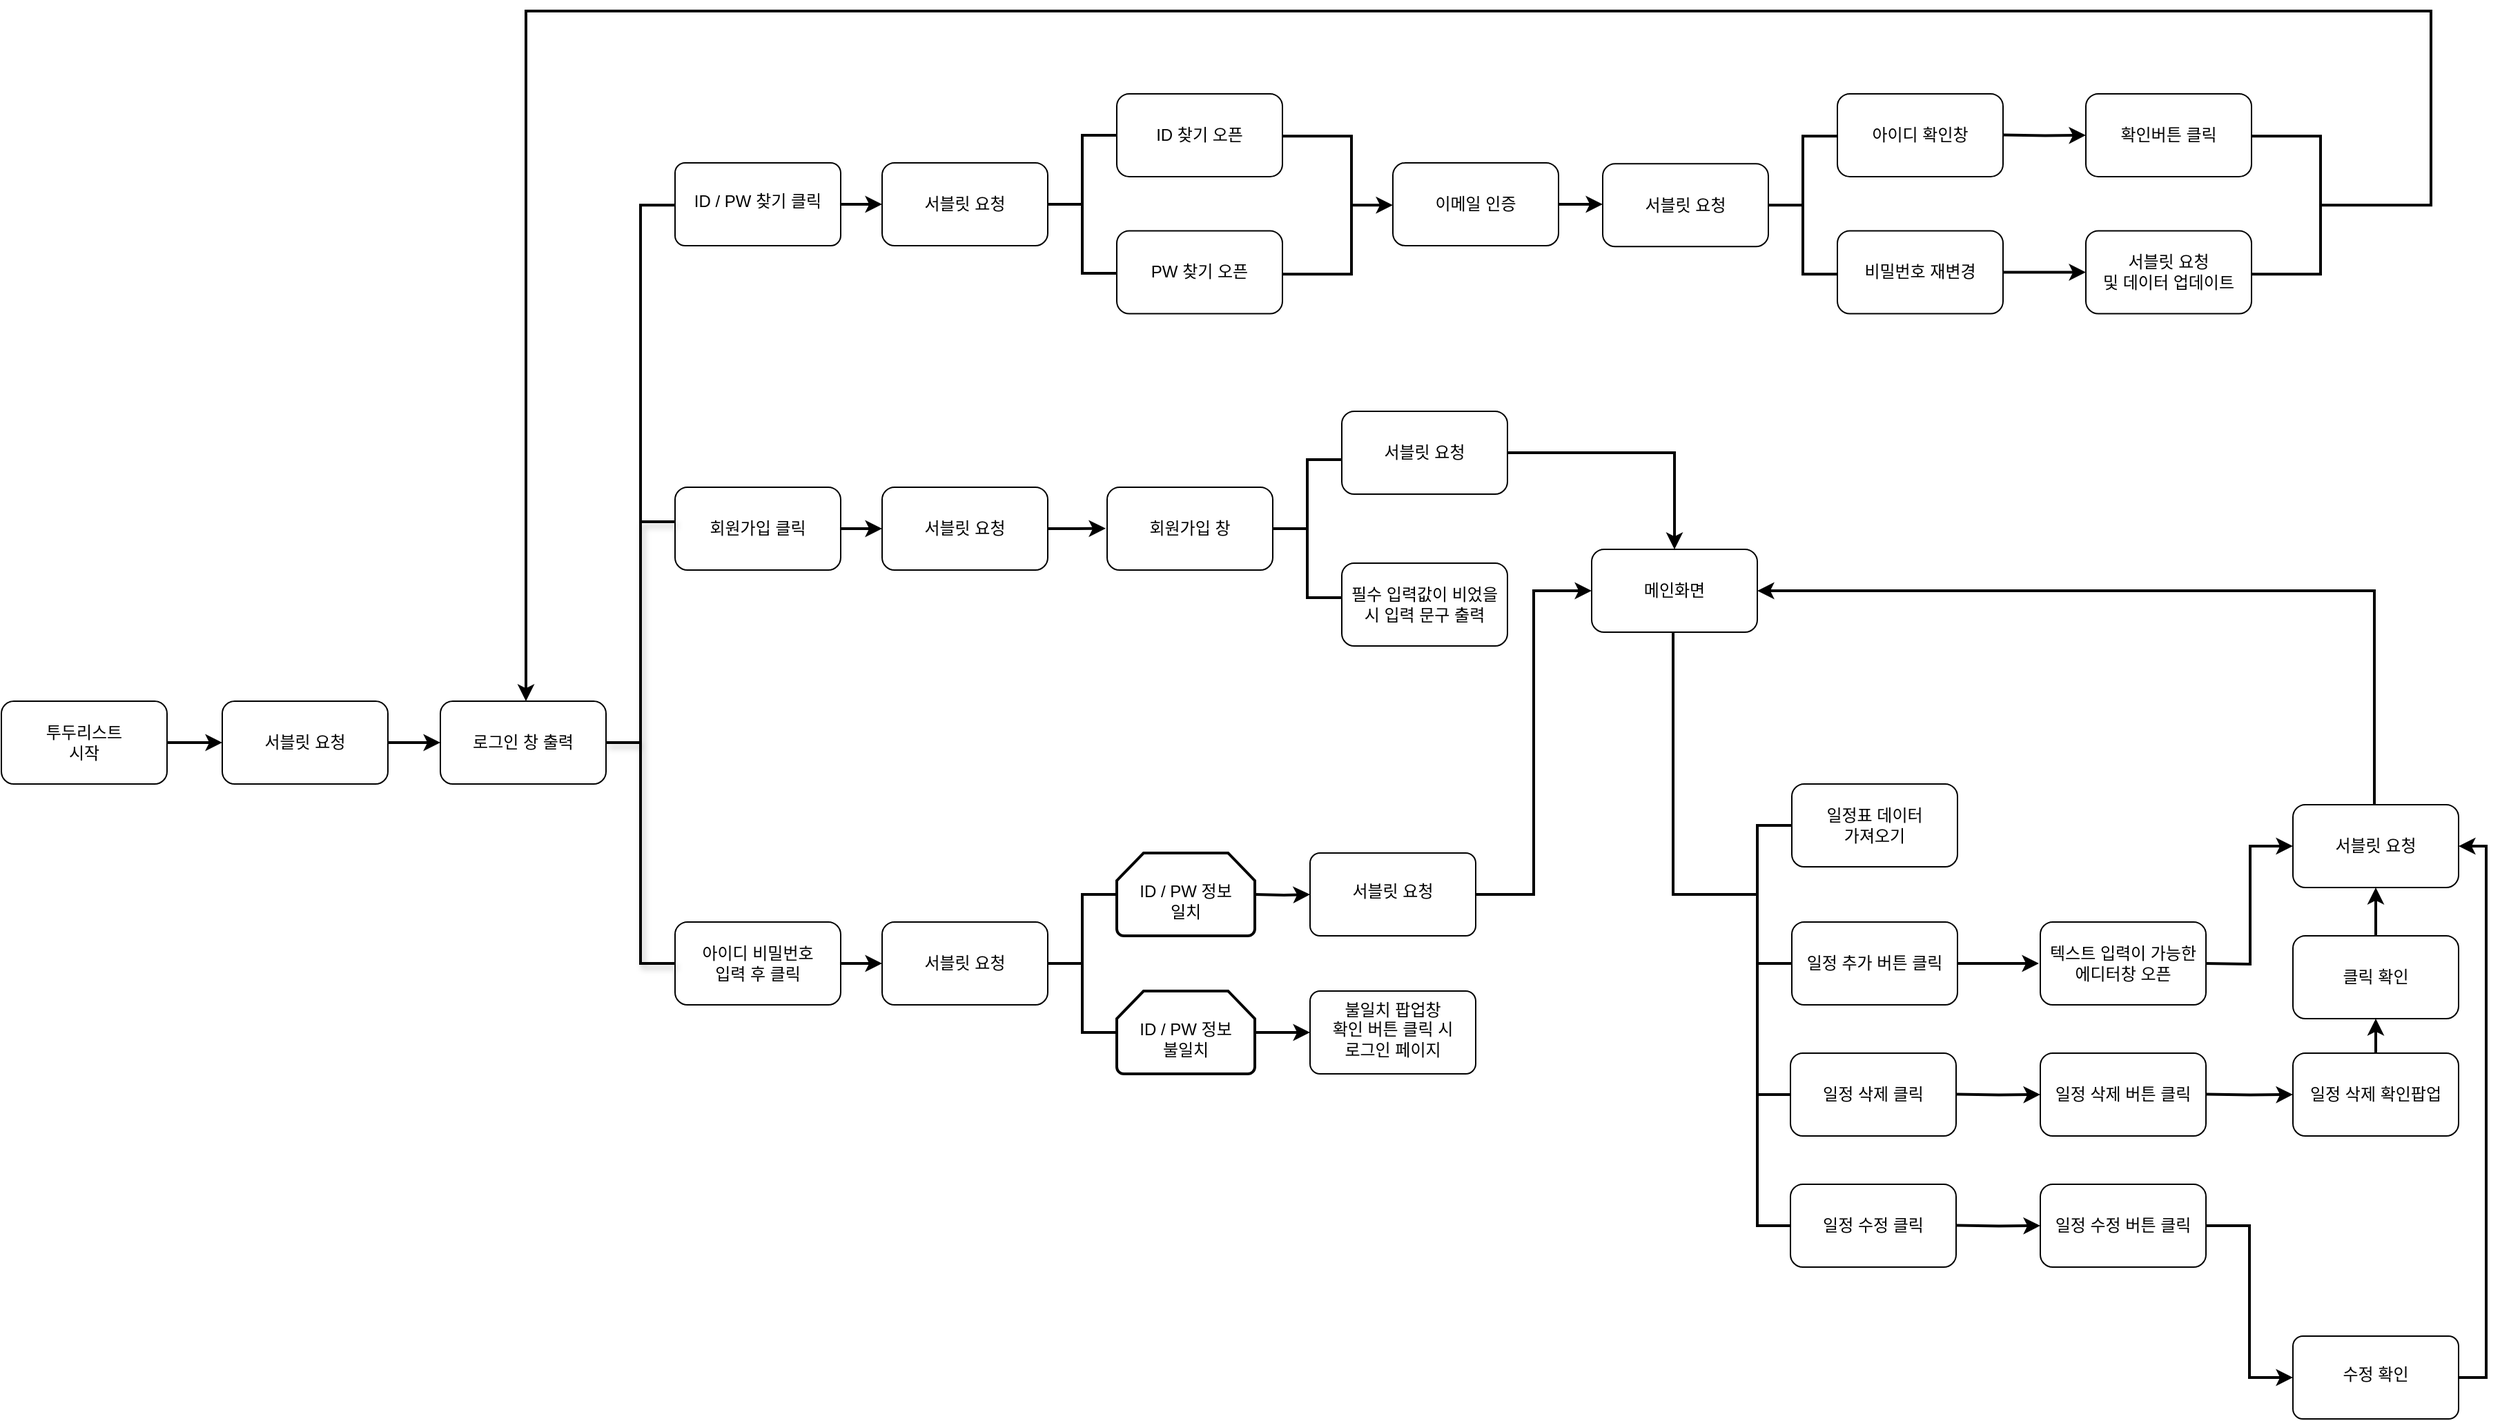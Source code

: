 <mxfile version="24.7.17">
  <diagram name="페이지-1" id="YBRmQFVH9i4L7YW0Mh_G">
    <mxGraphModel dx="3695" dy="2937" grid="1" gridSize="10" guides="1" tooltips="1" connect="1" arrows="1" fold="1" page="1" pageScale="1" pageWidth="827" pageHeight="1169" math="0" shadow="0">
      <root>
        <mxCell id="0" />
        <mxCell id="1" parent="0" />
        <mxCell id="2TFwc7a3pwKRf25QPgmq-69" style="edgeStyle=orthogonalEdgeStyle;rounded=0;orthogonalLoop=1;jettySize=auto;html=1;exitX=1;exitY=0.5;exitDx=0;exitDy=0;fontFamily=Helvetica;fontSize=12;fontColor=default;strokeWidth=2;" parent="1" source="2TFwc7a3pwKRf25QPgmq-1" target="2TFwc7a3pwKRf25QPgmq-3" edge="1">
          <mxGeometry relative="1" as="geometry" />
        </mxCell>
        <mxCell id="2TFwc7a3pwKRf25QPgmq-1" value="투두리스트&lt;br&gt;시작" style="rounded=1;whiteSpace=wrap;html=1;" parent="1" vertex="1">
          <mxGeometry x="-300" y="290" width="120" height="60" as="geometry" />
        </mxCell>
        <mxCell id="2TFwc7a3pwKRf25QPgmq-68" style="edgeStyle=orthogonalEdgeStyle;rounded=0;orthogonalLoop=1;jettySize=auto;html=1;exitX=1;exitY=0.5;exitDx=0;exitDy=0;fontFamily=Helvetica;fontSize=12;fontColor=default;strokeWidth=2;" parent="1" source="2TFwc7a3pwKRf25QPgmq-3" target="2TFwc7a3pwKRf25QPgmq-4" edge="1">
          <mxGeometry relative="1" as="geometry" />
        </mxCell>
        <mxCell id="2TFwc7a3pwKRf25QPgmq-3" value="서블릿 요청" style="rounded=1;whiteSpace=wrap;html=1;" parent="1" vertex="1">
          <mxGeometry x="-140" y="290" width="120" height="60" as="geometry" />
        </mxCell>
        <mxCell id="2TFwc7a3pwKRf25QPgmq-4" value="로그인 창 출력" style="rounded=1;whiteSpace=wrap;html=1;" parent="1" vertex="1">
          <mxGeometry x="18" y="290" width="120" height="60" as="geometry" />
        </mxCell>
        <mxCell id="2TFwc7a3pwKRf25QPgmq-8" value="회원가입 클릭" style="rounded=1;whiteSpace=wrap;html=1;" parent="1" vertex="1">
          <mxGeometry x="188" y="135" width="120" height="60" as="geometry" />
        </mxCell>
        <mxCell id="2TFwc7a3pwKRf25QPgmq-26" style="edgeStyle=orthogonalEdgeStyle;rounded=0;orthogonalLoop=1;jettySize=auto;html=1;exitX=1;exitY=0.5;exitDx=0;exitDy=0;entryX=0;entryY=0.5;entryDx=0;entryDy=0;strokeWidth=2;" parent="1" source="2TFwc7a3pwKRf25QPgmq-9" target="2TFwc7a3pwKRf25QPgmq-17" edge="1">
          <mxGeometry relative="1" as="geometry" />
        </mxCell>
        <mxCell id="2TFwc7a3pwKRf25QPgmq-9" value="아이디 비밀번호&lt;br&gt;입력 후 클릭" style="rounded=1;whiteSpace=wrap;html=1;" parent="1" vertex="1">
          <mxGeometry x="188" y="450" width="120" height="60" as="geometry" />
        </mxCell>
        <mxCell id="2TFwc7a3pwKRf25QPgmq-17" value="서블릿 요청" style="rounded=1;whiteSpace=wrap;html=1;" parent="1" vertex="1">
          <mxGeometry x="338" y="450" width="120" height="60" as="geometry" />
        </mxCell>
        <mxCell id="2TFwc7a3pwKRf25QPgmq-27" value="" style="strokeWidth=2;html=1;shape=mxgraph.flowchart.annotation_2;align=left;labelPosition=right;pointerEvents=1;" parent="1" vertex="1">
          <mxGeometry x="458" y="430" width="50" height="100" as="geometry" />
        </mxCell>
        <mxCell id="2TFwc7a3pwKRf25QPgmq-34" value="&lt;div&gt;&lt;br&gt;&lt;/div&gt;ID / PW 정보&lt;br&gt;일치" style="strokeWidth=2;html=1;shape=mxgraph.flowchart.loop_limit;whiteSpace=wrap;strokeColor=default;align=center;verticalAlign=top;arcSize=12;fontFamily=Helvetica;fontSize=12;fontColor=default;fillColor=default;" parent="1" vertex="1">
          <mxGeometry x="508" y="400" width="100" height="60" as="geometry" />
        </mxCell>
        <mxCell id="2TFwc7a3pwKRf25QPgmq-38" style="edgeStyle=orthogonalEdgeStyle;rounded=0;orthogonalLoop=1;jettySize=auto;html=1;exitX=1;exitY=0.5;exitDx=0;exitDy=0;exitPerimeter=0;fontFamily=Helvetica;fontSize=12;fontColor=default;strokeWidth=2;" parent="1" source="2TFwc7a3pwKRf25QPgmq-35" target="2TFwc7a3pwKRf25QPgmq-37" edge="1">
          <mxGeometry relative="1" as="geometry" />
        </mxCell>
        <mxCell id="2TFwc7a3pwKRf25QPgmq-35" value="&lt;div&gt;&lt;br&gt;&lt;/div&gt;ID / PW 정보&lt;br&gt;불일치" style="strokeWidth=2;html=1;shape=mxgraph.flowchart.loop_limit;whiteSpace=wrap;strokeColor=default;align=center;verticalAlign=top;arcSize=12;fontFamily=Helvetica;fontSize=12;fontColor=default;fillColor=default;" parent="1" vertex="1">
          <mxGeometry x="508" y="500" width="100" height="60" as="geometry" />
        </mxCell>
        <mxCell id="2TFwc7a3pwKRf25QPgmq-37" value="불일치 팝업창&lt;br&gt;확인 버튼 클릭 시&lt;br&gt;로그인 페이지" style="rounded=1;whiteSpace=wrap;html=1;strokeColor=default;align=center;verticalAlign=top;arcSize=12;fontFamily=Helvetica;fontSize=12;fontColor=default;fillColor=default;" parent="1" vertex="1">
          <mxGeometry x="648" y="500" width="120" height="60" as="geometry" />
        </mxCell>
        <mxCell id="2TFwc7a3pwKRf25QPgmq-39" style="edgeStyle=orthogonalEdgeStyle;rounded=0;orthogonalLoop=1;jettySize=auto;html=1;exitX=1;exitY=0.5;exitDx=0;exitDy=0;exitPerimeter=0;fontFamily=Helvetica;fontSize=12;fontColor=default;strokeWidth=2;" parent="1" target="2TFwc7a3pwKRf25QPgmq-40" edge="1">
          <mxGeometry relative="1" as="geometry">
            <mxPoint x="608" y="430" as="sourcePoint" />
          </mxGeometry>
        </mxCell>
        <mxCell id="2TFwc7a3pwKRf25QPgmq-78" style="edgeStyle=orthogonalEdgeStyle;rounded=0;orthogonalLoop=1;jettySize=auto;html=1;exitX=1;exitY=0.5;exitDx=0;exitDy=0;entryX=0;entryY=0.5;entryDx=0;entryDy=0;fontFamily=Helvetica;fontSize=12;fontColor=default;strokeWidth=2;" parent="1" source="2TFwc7a3pwKRf25QPgmq-40" target="2TFwc7a3pwKRf25QPgmq-75" edge="1">
          <mxGeometry relative="1" as="geometry" />
        </mxCell>
        <mxCell id="2TFwc7a3pwKRf25QPgmq-40" value="&lt;br&gt;서블릿 요청" style="rounded=1;whiteSpace=wrap;html=1;strokeColor=default;align=center;verticalAlign=top;arcSize=12;fontFamily=Helvetica;fontSize=12;fontColor=default;fillColor=default;" parent="1" vertex="1">
          <mxGeometry x="648" y="400" width="120" height="60" as="geometry" />
        </mxCell>
        <mxCell id="2TFwc7a3pwKRf25QPgmq-59" value="" style="group" parent="1" vertex="1" connectable="0">
          <mxGeometry x="138" y="50" width="50" height="430" as="geometry" />
        </mxCell>
        <mxCell id="2TFwc7a3pwKRf25QPgmq-22" value="" style="strokeWidth=2;html=1;shape=mxgraph.flowchart.annotation_2;align=left;labelPosition=right;pointerEvents=1;points=[[0,0.5,0,0,0],[0.5,0,0,0,0],[0.5,1,0,0,0],[1,0,0,0,0],[1,0.5,0,0,0],[1,1,0,0,0]];shadow=1;" parent="2TFwc7a3pwKRf25QPgmq-59" vertex="1">
          <mxGeometry y="110" width="50" height="320" as="geometry" />
        </mxCell>
        <mxCell id="2TFwc7a3pwKRf25QPgmq-58" value="" style="group" parent="2TFwc7a3pwKRf25QPgmq-59" vertex="1" connectable="0">
          <mxGeometry x="20" width="30" height="117.255" as="geometry" />
        </mxCell>
        <mxCell id="2TFwc7a3pwKRf25QPgmq-60" value="" style="group" parent="2TFwc7a3pwKRf25QPgmq-58" vertex="1" connectable="0">
          <mxGeometry width="30" height="117.255" as="geometry" />
        </mxCell>
        <mxCell id="2TFwc7a3pwKRf25QPgmq-56" value="" style="line;strokeWidth=2;direction=south;html=1;strokeColor=default;align=center;verticalAlign=top;arcSize=12;fontFamily=Helvetica;fontSize=12;fontColor=default;fillColor=default;" parent="2TFwc7a3pwKRf25QPgmq-60" vertex="1">
          <mxGeometry y="-120" width="10" height="230" as="geometry" />
        </mxCell>
        <mxCell id="2TFwc7a3pwKRf25QPgmq-62" value="&lt;div&gt;&lt;br&gt;&lt;/div&gt;ID / PW 찾기 클릭" style="rounded=1;whiteSpace=wrap;html=1;strokeColor=default;align=center;verticalAlign=top;arcSize=12;fontFamily=Helvetica;fontSize=12;fontColor=default;fillColor=default;" parent="1" vertex="1">
          <mxGeometry x="188" y="-100" width="120" height="60" as="geometry" />
        </mxCell>
        <mxCell id="2TFwc7a3pwKRf25QPgmq-70" style="edgeStyle=orthogonalEdgeStyle;rounded=0;orthogonalLoop=1;jettySize=auto;html=1;exitX=1;exitY=0.5;exitDx=0;exitDy=0;fontFamily=Helvetica;fontSize=12;fontColor=default;strokeWidth=2;" parent="1" source="2TFwc7a3pwKRf25QPgmq-64" edge="1">
          <mxGeometry relative="1" as="geometry">
            <mxPoint x="500" y="164.833" as="targetPoint" />
          </mxGeometry>
        </mxCell>
        <mxCell id="2TFwc7a3pwKRf25QPgmq-64" value="서블릿 요청" style="rounded=1;whiteSpace=wrap;html=1;" parent="1" vertex="1">
          <mxGeometry x="338" y="135" width="120" height="60" as="geometry" />
        </mxCell>
        <mxCell id="2TFwc7a3pwKRf25QPgmq-65" style="edgeStyle=orthogonalEdgeStyle;rounded=0;orthogonalLoop=1;jettySize=auto;html=1;exitX=1;exitY=0.5;exitDx=0;exitDy=0;entryX=0;entryY=0.5;entryDx=0;entryDy=0;strokeWidth=2;" parent="1" target="2TFwc7a3pwKRf25QPgmq-64" edge="1">
          <mxGeometry relative="1" as="geometry">
            <mxPoint x="308" y="165" as="sourcePoint" />
          </mxGeometry>
        </mxCell>
        <mxCell id="2TFwc7a3pwKRf25QPgmq-66" value="서블릿 요청" style="rounded=1;whiteSpace=wrap;html=1;" parent="1" vertex="1">
          <mxGeometry x="338" y="-100" width="120" height="60" as="geometry" />
        </mxCell>
        <mxCell id="2TFwc7a3pwKRf25QPgmq-67" style="edgeStyle=orthogonalEdgeStyle;rounded=0;orthogonalLoop=1;jettySize=auto;html=1;exitX=1;exitY=0.5;exitDx=0;exitDy=0;entryX=0;entryY=0.5;entryDx=0;entryDy=0;strokeWidth=2;" parent="1" target="2TFwc7a3pwKRf25QPgmq-66" edge="1">
          <mxGeometry relative="1" as="geometry">
            <mxPoint x="308" y="-70" as="sourcePoint" />
          </mxGeometry>
        </mxCell>
        <mxCell id="2TFwc7a3pwKRf25QPgmq-57" value="" style="line;strokeWidth=2;html=1;strokeColor=default;align=center;verticalAlign=top;arcSize=12;fontFamily=Helvetica;fontSize=12;fontColor=default;fillColor=default;" parent="1" vertex="1">
          <mxGeometry x="162" y="-145" width="26" height="151.27" as="geometry" />
        </mxCell>
        <mxCell id="2TFwc7a3pwKRf25QPgmq-71" value="회원가입 창" style="rounded=1;whiteSpace=wrap;html=1;" parent="1" vertex="1">
          <mxGeometry x="501" y="135" width="120" height="60" as="geometry" />
        </mxCell>
        <mxCell id="2TFwc7a3pwKRf25QPgmq-72" value="" style="strokeWidth=2;html=1;shape=mxgraph.flowchart.annotation_2;align=left;labelPosition=right;pointerEvents=1;" parent="1" vertex="1">
          <mxGeometry x="621" y="115" width="50" height="100" as="geometry" />
        </mxCell>
        <mxCell id="2TFwc7a3pwKRf25QPgmq-77" style="edgeStyle=orthogonalEdgeStyle;rounded=0;orthogonalLoop=1;jettySize=auto;html=1;exitX=1;exitY=0.5;exitDx=0;exitDy=0;entryX=0.5;entryY=0;entryDx=0;entryDy=0;fontFamily=Helvetica;fontSize=12;fontColor=default;strokeWidth=2;" parent="1" source="2TFwc7a3pwKRf25QPgmq-73" target="2TFwc7a3pwKRf25QPgmq-75" edge="1">
          <mxGeometry relative="1" as="geometry" />
        </mxCell>
        <mxCell id="2TFwc7a3pwKRf25QPgmq-73" value="서블릿 요청" style="rounded=1;whiteSpace=wrap;html=1;" parent="1" vertex="1">
          <mxGeometry x="671" y="80" width="120" height="60" as="geometry" />
        </mxCell>
        <mxCell id="2TFwc7a3pwKRf25QPgmq-74" value="필수 입력값이 비었을 시 입력 문구 출력" style="rounded=1;whiteSpace=wrap;html=1;" parent="1" vertex="1">
          <mxGeometry x="671" y="190" width="120" height="60" as="geometry" />
        </mxCell>
        <mxCell id="2TFwc7a3pwKRf25QPgmq-75" value="메인화면" style="rounded=1;whiteSpace=wrap;html=1;" parent="1" vertex="1">
          <mxGeometry x="852" y="180" width="120" height="60" as="geometry" />
        </mxCell>
        <mxCell id="2TFwc7a3pwKRf25QPgmq-82" value="" style="strokeWidth=2;html=1;shape=mxgraph.flowchart.annotation_2;align=left;labelPosition=right;pointerEvents=1;strokeColor=default;verticalAlign=top;arcSize=12;fontFamily=Helvetica;fontSize=12;fontColor=default;fillColor=default;" parent="1" vertex="1">
          <mxGeometry x="458" y="-120" width="50" height="100" as="geometry" />
        </mxCell>
        <mxCell id="2TFwc7a3pwKRf25QPgmq-83" value="ID 찾기 오픈" style="rounded=1;whiteSpace=wrap;html=1;" parent="1" vertex="1">
          <mxGeometry x="508" y="-150" width="120" height="60" as="geometry" />
        </mxCell>
        <mxCell id="2TFwc7a3pwKRf25QPgmq-84" value="PW 찾기 오픈" style="rounded=1;whiteSpace=wrap;html=1;" parent="1" vertex="1">
          <mxGeometry x="508" y="-50.73" width="120" height="60" as="geometry" />
        </mxCell>
        <mxCell id="2TFwc7a3pwKRf25QPgmq-85" value="" style="strokeWidth=2;html=1;shape=mxgraph.flowchart.annotation_2;align=left;labelPosition=right;pointerEvents=1;strokeColor=default;verticalAlign=top;arcSize=12;fontFamily=Helvetica;fontSize=12;fontColor=default;fillColor=default;" parent="1" vertex="1">
          <mxGeometry x="980" y="-119.37" width="50" height="100" as="geometry" />
        </mxCell>
        <mxCell id="2TFwc7a3pwKRf25QPgmq-92" style="edgeStyle=orthogonalEdgeStyle;rounded=0;orthogonalLoop=1;jettySize=auto;html=1;exitX=0;exitY=0.5;exitDx=0;exitDy=0;exitPerimeter=0;entryX=0;entryY=0.5;entryDx=0;entryDy=0;fontFamily=Helvetica;fontSize=12;fontColor=default;strokeWidth=2;" parent="1" source="2TFwc7a3pwKRf25QPgmq-86" target="2TFwc7a3pwKRf25QPgmq-90" edge="1">
          <mxGeometry relative="1" as="geometry" />
        </mxCell>
        <mxCell id="2TFwc7a3pwKRf25QPgmq-86" value="" style="strokeWidth=2;html=1;shape=mxgraph.flowchart.annotation_1;align=left;pointerEvents=1;strokeColor=default;verticalAlign=top;arcSize=12;fontFamily=Helvetica;fontSize=12;fontColor=default;fillColor=default;rotation=-180;" parent="1" vertex="1">
          <mxGeometry x="628" y="-119.37" width="50" height="100" as="geometry" />
        </mxCell>
        <mxCell id="2TFwc7a3pwKRf25QPgmq-91" style="edgeStyle=orthogonalEdgeStyle;rounded=0;orthogonalLoop=1;jettySize=auto;html=1;exitX=1;exitY=0.5;exitDx=0;exitDy=0;fontFamily=Helvetica;fontSize=12;fontColor=default;strokeWidth=2;" parent="1" source="2TFwc7a3pwKRf25QPgmq-90" edge="1">
          <mxGeometry relative="1" as="geometry">
            <mxPoint x="860" y="-70.034" as="targetPoint" />
          </mxGeometry>
        </mxCell>
        <mxCell id="2TFwc7a3pwKRf25QPgmq-90" value="이메일 인증" style="rounded=1;whiteSpace=wrap;html=1;" parent="1" vertex="1">
          <mxGeometry x="708" y="-100" width="120" height="60" as="geometry" />
        </mxCell>
        <mxCell id="2TFwc7a3pwKRf25QPgmq-93" value="서블릿 요청" style="rounded=1;whiteSpace=wrap;html=1;" parent="1" vertex="1">
          <mxGeometry x="860" y="-99.37" width="120" height="60" as="geometry" />
        </mxCell>
        <mxCell id="2TFwc7a3pwKRf25QPgmq-94" value="아이디 확인창" style="rounded=1;whiteSpace=wrap;html=1;" parent="1" vertex="1">
          <mxGeometry x="1030" y="-150" width="120" height="60" as="geometry" />
        </mxCell>
        <mxCell id="2TFwc7a3pwKRf25QPgmq-159" style="edgeStyle=orthogonalEdgeStyle;rounded=0;orthogonalLoop=1;jettySize=auto;html=1;exitX=1;exitY=0.5;exitDx=0;exitDy=0;entryX=0;entryY=0.5;entryDx=0;entryDy=0;fontFamily=Helvetica;fontSize=12;fontColor=default;strokeWidth=2;" parent="1" source="2TFwc7a3pwKRf25QPgmq-95" target="2TFwc7a3pwKRf25QPgmq-158" edge="1">
          <mxGeometry relative="1" as="geometry" />
        </mxCell>
        <mxCell id="2TFwc7a3pwKRf25QPgmq-95" value="비밀번호 재변경" style="rounded=1;whiteSpace=wrap;html=1;" parent="1" vertex="1">
          <mxGeometry x="1030" y="-50.73" width="120" height="60" as="geometry" />
        </mxCell>
        <mxCell id="2TFwc7a3pwKRf25QPgmq-97" value="일정표 데이터&lt;br&gt;가져오기" style="rounded=1;whiteSpace=wrap;html=1;" parent="1" vertex="1">
          <mxGeometry x="997" y="350" width="120" height="60" as="geometry" />
        </mxCell>
        <mxCell id="2TFwc7a3pwKRf25QPgmq-106" value="" style="strokeWidth=2;html=1;shape=mxgraph.flowchart.annotation_2;align=left;labelPosition=right;pointerEvents=1;" parent="1" vertex="1">
          <mxGeometry x="947" y="380" width="50" height="100" as="geometry" />
        </mxCell>
        <mxCell id="2TFwc7a3pwKRf25QPgmq-107" value="일정 추가 버튼 클릭" style="rounded=1;whiteSpace=wrap;html=1;" parent="1" vertex="1">
          <mxGeometry x="997" y="450" width="120" height="60" as="geometry" />
        </mxCell>
        <mxCell id="2TFwc7a3pwKRf25QPgmq-108" value="일정 삭제 클릭" style="rounded=1;whiteSpace=wrap;html=1;" parent="1" vertex="1">
          <mxGeometry x="996" y="545" width="120" height="60" as="geometry" />
        </mxCell>
        <mxCell id="2TFwc7a3pwKRf25QPgmq-114" value="" style="group" parent="1" vertex="1" connectable="0">
          <mxGeometry x="972" y="480" width="24" height="190" as="geometry" />
        </mxCell>
        <mxCell id="2TFwc7a3pwKRf25QPgmq-110" value="" style="strokeWidth=2;html=1;shape=mxgraph.flowchart.annotation_1;align=left;pointerEvents=1;strokeColor=default;verticalAlign=top;arcSize=12;fontFamily=Helvetica;fontSize=12;fontColor=default;fillColor=default;" parent="2TFwc7a3pwKRf25QPgmq-114" vertex="1">
          <mxGeometry width="24" height="95" as="geometry" />
        </mxCell>
        <mxCell id="2TFwc7a3pwKRf25QPgmq-113" value="" style="strokeWidth=2;html=1;shape=mxgraph.flowchart.annotation_1;align=left;pointerEvents=1;strokeColor=default;verticalAlign=top;arcSize=12;fontFamily=Helvetica;fontSize=12;fontColor=default;fillColor=default;" parent="2TFwc7a3pwKRf25QPgmq-114" vertex="1">
          <mxGeometry y="95" width="24" height="95" as="geometry" />
        </mxCell>
        <mxCell id="2TFwc7a3pwKRf25QPgmq-115" value="일정 수정 클릭" style="rounded=1;whiteSpace=wrap;html=1;" parent="1" vertex="1">
          <mxGeometry x="996" y="640" width="120" height="60" as="geometry" />
        </mxCell>
        <mxCell id="2TFwc7a3pwKRf25QPgmq-117" style="edgeStyle=orthogonalEdgeStyle;rounded=0;orthogonalLoop=1;jettySize=auto;html=1;exitX=1;exitY=0.5;exitDx=0;exitDy=0;entryX=0;entryY=0.5;entryDx=0;entryDy=0;fontFamily=Helvetica;fontSize=12;fontColor=default;strokeWidth=2;" parent="1" edge="1">
          <mxGeometry relative="1" as="geometry">
            <mxPoint x="1117" y="480" as="sourcePoint" />
            <mxPoint x="1176" y="480" as="targetPoint" />
          </mxGeometry>
        </mxCell>
        <mxCell id="2TFwc7a3pwKRf25QPgmq-118" style="edgeStyle=orthogonalEdgeStyle;rounded=0;orthogonalLoop=1;jettySize=auto;html=1;exitX=1;exitY=0.5;exitDx=0;exitDy=0;fontFamily=Helvetica;fontSize=12;fontColor=default;strokeWidth=2;" parent="1" target="2TFwc7a3pwKRf25QPgmq-122" edge="1">
          <mxGeometry relative="1" as="geometry">
            <mxPoint x="1116" y="574.71" as="sourcePoint" />
            <mxPoint x="1175" y="574.71" as="targetPoint" />
          </mxGeometry>
        </mxCell>
        <mxCell id="2TFwc7a3pwKRf25QPgmq-120" style="edgeStyle=orthogonalEdgeStyle;rounded=0;orthogonalLoop=1;jettySize=auto;html=1;exitX=1;exitY=0.5;exitDx=0;exitDy=0;fontFamily=Helvetica;fontSize=12;fontColor=default;strokeWidth=2;" parent="1" target="2TFwc7a3pwKRf25QPgmq-123" edge="1">
          <mxGeometry relative="1" as="geometry">
            <mxPoint x="1116" y="669.71" as="sourcePoint" />
            <mxPoint x="1175" y="669.71" as="targetPoint" />
          </mxGeometry>
        </mxCell>
        <mxCell id="2TFwc7a3pwKRf25QPgmq-121" value="텍스트 입력이 가능한&lt;div&gt;에디터창 오픈&lt;/div&gt;" style="rounded=1;whiteSpace=wrap;html=1;" parent="1" vertex="1">
          <mxGeometry x="1177" y="450" width="120" height="60" as="geometry" />
        </mxCell>
        <mxCell id="2TFwc7a3pwKRf25QPgmq-122" value="일정 삭제 버튼 클릭" style="rounded=1;whiteSpace=wrap;html=1;" parent="1" vertex="1">
          <mxGeometry x="1177" y="545" width="120" height="60" as="geometry" />
        </mxCell>
        <mxCell id="2TFwc7a3pwKRf25QPgmq-142" style="edgeStyle=orthogonalEdgeStyle;rounded=0;orthogonalLoop=1;jettySize=auto;html=1;exitX=1;exitY=0.5;exitDx=0;exitDy=0;fontFamily=Helvetica;fontSize=12;fontColor=default;strokeWidth=2;entryX=0;entryY=0.5;entryDx=0;entryDy=0;" parent="1" source="2TFwc7a3pwKRf25QPgmq-123" target="2TFwc7a3pwKRf25QPgmq-141" edge="1">
          <mxGeometry relative="1" as="geometry" />
        </mxCell>
        <mxCell id="2TFwc7a3pwKRf25QPgmq-123" value="일정 수정 버튼 클릭" style="rounded=1;whiteSpace=wrap;html=1;" parent="1" vertex="1">
          <mxGeometry x="1177" y="640" width="120" height="60" as="geometry" />
        </mxCell>
        <mxCell id="2TFwc7a3pwKRf25QPgmq-124" style="edgeStyle=orthogonalEdgeStyle;rounded=0;orthogonalLoop=1;jettySize=auto;html=1;exitX=1;exitY=0.5;exitDx=0;exitDy=0;entryX=0;entryY=0.5;entryDx=0;entryDy=0;fontFamily=Helvetica;fontSize=12;fontColor=default;strokeWidth=2;" parent="1" target="2TFwc7a3pwKRf25QPgmq-125" edge="1">
          <mxGeometry relative="1" as="geometry">
            <mxPoint x="1297" y="480" as="sourcePoint" />
            <mxPoint x="1356" y="480" as="targetPoint" />
          </mxGeometry>
        </mxCell>
        <mxCell id="2TFwc7a3pwKRf25QPgmq-125" value="서블릿 요청" style="rounded=1;whiteSpace=wrap;html=1;" parent="1" vertex="1">
          <mxGeometry x="1360" y="365" width="120" height="60" as="geometry" />
        </mxCell>
        <mxCell id="2TFwc7a3pwKRf25QPgmq-130" value="" style="line;strokeWidth=2;rotatable=0;dashed=0;labelPosition=right;align=left;verticalAlign=middle;spacingTop=0;spacingLeft=6;points=[];portConstraint=eastwest;strokeColor=default;arcSize=12;fontFamily=Helvetica;fontSize=12;fontColor=default;fillColor=default;" parent="1" vertex="1">
          <mxGeometry x="910" y="425" width="37" height="10" as="geometry" />
        </mxCell>
        <mxCell id="2TFwc7a3pwKRf25QPgmq-131" value="" style="line;strokeWidth=2;rotatable=0;dashed=0;labelPosition=right;align=left;verticalAlign=middle;spacingTop=0;spacingLeft=6;points=[];portConstraint=eastwest;strokeColor=default;arcSize=12;fontFamily=Helvetica;fontSize=12;fontColor=default;fillColor=default;direction=south;" parent="1" vertex="1">
          <mxGeometry x="906" y="240" width="10" height="190" as="geometry" />
        </mxCell>
        <mxCell id="2TFwc7a3pwKRf25QPgmq-132" style="edgeStyle=orthogonalEdgeStyle;rounded=0;orthogonalLoop=1;jettySize=auto;html=1;exitX=1;exitY=0.5;exitDx=0;exitDy=0;fontFamily=Helvetica;fontSize=12;fontColor=default;strokeWidth=2;" parent="1" target="2TFwc7a3pwKRf25QPgmq-134" edge="1">
          <mxGeometry relative="1" as="geometry">
            <mxPoint x="1297" y="574.71" as="sourcePoint" />
            <mxPoint x="1356" y="574.71" as="targetPoint" />
          </mxGeometry>
        </mxCell>
        <mxCell id="2TFwc7a3pwKRf25QPgmq-146" style="edgeStyle=orthogonalEdgeStyle;rounded=0;orthogonalLoop=1;jettySize=auto;html=1;fontFamily=Helvetica;fontSize=12;fontColor=default;strokeWidth=2;" parent="1" source="2TFwc7a3pwKRf25QPgmq-134" target="2TFwc7a3pwKRf25QPgmq-137" edge="1">
          <mxGeometry relative="1" as="geometry" />
        </mxCell>
        <mxCell id="2TFwc7a3pwKRf25QPgmq-134" value="일정 삭제 확인팝업" style="rounded=1;whiteSpace=wrap;html=1;" parent="1" vertex="1">
          <mxGeometry x="1360" y="545" width="120" height="60" as="geometry" />
        </mxCell>
        <mxCell id="2TFwc7a3pwKRf25QPgmq-140" style="edgeStyle=orthogonalEdgeStyle;rounded=0;orthogonalLoop=1;jettySize=auto;html=1;exitX=0.5;exitY=0;exitDx=0;exitDy=0;fontFamily=Helvetica;fontSize=12;fontColor=default;strokeWidth=2;" parent="1" source="2TFwc7a3pwKRf25QPgmq-137" target="2TFwc7a3pwKRf25QPgmq-125" edge="1">
          <mxGeometry relative="1" as="geometry" />
        </mxCell>
        <mxCell id="2TFwc7a3pwKRf25QPgmq-137" value="클릭 확인" style="rounded=1;whiteSpace=wrap;html=1;" parent="1" vertex="1">
          <mxGeometry x="1360" y="460" width="120" height="60" as="geometry" />
        </mxCell>
        <mxCell id="2TFwc7a3pwKRf25QPgmq-145" style="edgeStyle=orthogonalEdgeStyle;rounded=0;orthogonalLoop=1;jettySize=auto;html=1;exitX=1;exitY=0.5;exitDx=0;exitDy=0;entryX=1;entryY=0.5;entryDx=0;entryDy=0;fontFamily=Helvetica;fontSize=12;fontColor=default;strokeWidth=2;" parent="1" source="2TFwc7a3pwKRf25QPgmq-141" target="2TFwc7a3pwKRf25QPgmq-125" edge="1">
          <mxGeometry relative="1" as="geometry" />
        </mxCell>
        <mxCell id="2TFwc7a3pwKRf25QPgmq-141" value="&lt;br&gt;수정 확인" style="rounded=1;whiteSpace=wrap;html=1;strokeColor=default;align=center;verticalAlign=top;arcSize=12;fontFamily=Helvetica;fontSize=12;fontColor=default;fillColor=default;" parent="1" vertex="1">
          <mxGeometry x="1360" y="750" width="120" height="60" as="geometry" />
        </mxCell>
        <mxCell id="2TFwc7a3pwKRf25QPgmq-154" value="" style="endArrow=classic;html=1;rounded=0;fontFamily=Helvetica;fontSize=12;fontColor=default;entryX=1;entryY=0.5;entryDx=0;entryDy=0;strokeWidth=2;" parent="1" edge="1">
          <mxGeometry width="50" height="50" relative="1" as="geometry">
            <mxPoint x="1420" y="210" as="sourcePoint" />
            <mxPoint x="972" y="210" as="targetPoint" />
          </mxGeometry>
        </mxCell>
        <mxCell id="2TFwc7a3pwKRf25QPgmq-155" value="" style="endArrow=none;html=1;rounded=0;fontFamily=Helvetica;fontSize=12;fontColor=default;exitX=0.5;exitY=0;exitDx=0;exitDy=0;strokeWidth=2;" parent="1" edge="1">
          <mxGeometry width="50" height="50" relative="1" as="geometry">
            <mxPoint x="1418.99" y="365" as="sourcePoint" />
            <mxPoint x="1418.99" y="210" as="targetPoint" />
          </mxGeometry>
        </mxCell>
        <mxCell id="2TFwc7a3pwKRf25QPgmq-158" value="서블릿 요청&lt;div&gt;및 데이터 업데이트&lt;/div&gt;" style="rounded=1;whiteSpace=wrap;html=1;" parent="1" vertex="1">
          <mxGeometry x="1210" y="-50.73" width="120" height="60" as="geometry" />
        </mxCell>
        <mxCell id="2TFwc7a3pwKRf25QPgmq-162" style="edgeStyle=orthogonalEdgeStyle;rounded=0;orthogonalLoop=1;jettySize=auto;html=1;exitX=1;exitY=0.5;exitDx=0;exitDy=0;entryX=0;entryY=0.5;entryDx=0;entryDy=0;fontFamily=Helvetica;fontSize=12;fontColor=default;strokeWidth=2;" parent="1" target="2TFwc7a3pwKRf25QPgmq-163" edge="1">
          <mxGeometry relative="1" as="geometry">
            <mxPoint x="1150" y="-120.27" as="sourcePoint" />
          </mxGeometry>
        </mxCell>
        <mxCell id="2TFwc7a3pwKRf25QPgmq-163" value="확인버튼 클릭" style="rounded=1;whiteSpace=wrap;html=1;" parent="1" vertex="1">
          <mxGeometry x="1210" y="-150" width="120" height="60" as="geometry" />
        </mxCell>
        <mxCell id="2TFwc7a3pwKRf25QPgmq-165" style="edgeStyle=orthogonalEdgeStyle;rounded=0;orthogonalLoop=1;jettySize=auto;html=1;fontFamily=Helvetica;fontSize=12;fontColor=default;strokeWidth=2;" parent="1" source="2TFwc7a3pwKRf25QPgmq-164" target="2TFwc7a3pwKRf25QPgmq-4" edge="1">
          <mxGeometry relative="1" as="geometry">
            <mxPoint x="80" y="280" as="targetPoint" />
            <Array as="points">
              <mxPoint x="1460" y="-69" />
              <mxPoint x="1460" y="-210" />
              <mxPoint x="80" y="-210" />
            </Array>
          </mxGeometry>
        </mxCell>
        <mxCell id="2TFwc7a3pwKRf25QPgmq-164" value="" style="strokeWidth=2;html=1;shape=mxgraph.flowchart.annotation_1;align=left;pointerEvents=1;strokeColor=default;verticalAlign=top;arcSize=12;fontFamily=Helvetica;fontSize=12;fontColor=default;fillColor=default;direction=west;" parent="1" vertex="1">
          <mxGeometry x="1330" y="-119.37" width="50" height="100" as="geometry" />
        </mxCell>
      </root>
    </mxGraphModel>
  </diagram>
</mxfile>
